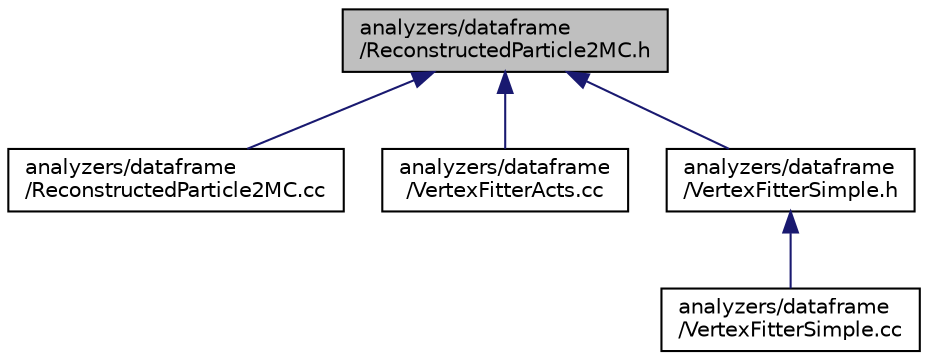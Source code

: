 digraph "analyzers/dataframe/ReconstructedParticle2MC.h"
{
 // LATEX_PDF_SIZE
  edge [fontname="Helvetica",fontsize="10",labelfontname="Helvetica",labelfontsize="10"];
  node [fontname="Helvetica",fontsize="10",shape=record];
  Node1 [label="analyzers/dataframe\l/ReconstructedParticle2MC.h",height=0.2,width=0.4,color="black", fillcolor="grey75", style="filled", fontcolor="black",tooltip=" "];
  Node1 -> Node2 [dir="back",color="midnightblue",fontsize="10",style="solid",fontname="Helvetica"];
  Node2 [label="analyzers/dataframe\l/ReconstructedParticle2MC.cc",height=0.2,width=0.4,color="black", fillcolor="white", style="filled",URL="$_reconstructed_particle2_m_c_8cc.html",tooltip=" "];
  Node1 -> Node3 [dir="back",color="midnightblue",fontsize="10",style="solid",fontname="Helvetica"];
  Node3 [label="analyzers/dataframe\l/VertexFitterActs.cc",height=0.2,width=0.4,color="black", fillcolor="white", style="filled",URL="$_vertex_fitter_acts_8cc.html",tooltip=" "];
  Node1 -> Node4 [dir="back",color="midnightblue",fontsize="10",style="solid",fontname="Helvetica"];
  Node4 [label="analyzers/dataframe\l/VertexFitterSimple.h",height=0.2,width=0.4,color="black", fillcolor="white", style="filled",URL="$_vertex_fitter_simple_8h.html",tooltip=" "];
  Node4 -> Node5 [dir="back",color="midnightblue",fontsize="10",style="solid",fontname="Helvetica"];
  Node5 [label="analyzers/dataframe\l/VertexFitterSimple.cc",height=0.2,width=0.4,color="black", fillcolor="white", style="filled",URL="$_vertex_fitter_simple_8cc.html",tooltip=" "];
}
